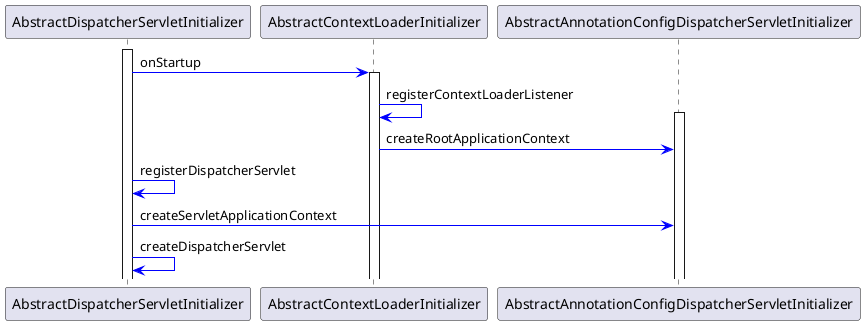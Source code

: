 # onStartup
@startuml

activate AbstractDispatcherServletInitializer
AbstractDispatcherServletInitializer -[#0000FF]> AbstractContextLoaderInitializer: onStartup

activate AbstractContextLoaderInitializer
AbstractContextLoaderInitializer -[#0000FF]> AbstractContextLoaderInitializer: registerContextLoaderListener

activate AbstractAnnotationConfigDispatcherServletInitializer
AbstractContextLoaderInitializer -[#0000FF]> AbstractAnnotationConfigDispatcherServletInitializer: createRootApplicationContext

AbstractDispatcherServletInitializer -[#0000FF]> AbstractDispatcherServletInitializer: registerDispatcherServlet

AbstractDispatcherServletInitializer -[#0000FF]> AbstractAnnotationConfigDispatcherServletInitializer: createServletApplicationContext

AbstractDispatcherServletInitializer -[#0000FF]> AbstractDispatcherServletInitializer: createDispatcherServlet


@enduml